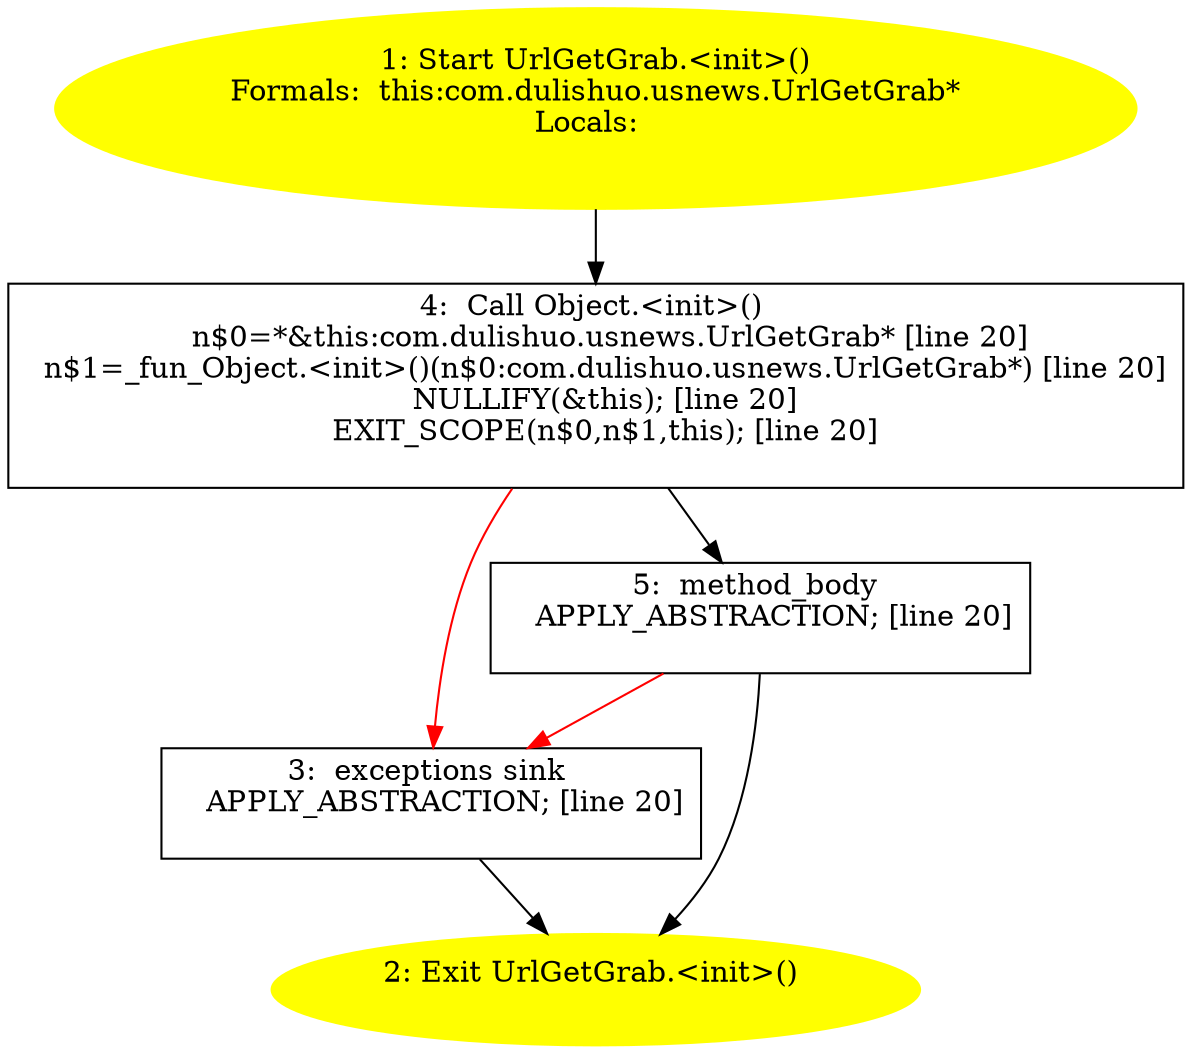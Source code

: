 /* @generated */
digraph cfg {
"com.dulishuo.usnews.UrlGetGrab.<init>().108326879fcefb691bc4e44fa502945e_1" [label="1: Start UrlGetGrab.<init>()\nFormals:  this:com.dulishuo.usnews.UrlGetGrab*\nLocals:  \n  " color=yellow style=filled]
	

	 "com.dulishuo.usnews.UrlGetGrab.<init>().108326879fcefb691bc4e44fa502945e_1" -> "com.dulishuo.usnews.UrlGetGrab.<init>().108326879fcefb691bc4e44fa502945e_4" ;
"com.dulishuo.usnews.UrlGetGrab.<init>().108326879fcefb691bc4e44fa502945e_2" [label="2: Exit UrlGetGrab.<init>() \n  " color=yellow style=filled]
	

"com.dulishuo.usnews.UrlGetGrab.<init>().108326879fcefb691bc4e44fa502945e_3" [label="3:  exceptions sink \n   APPLY_ABSTRACTION; [line 20]\n " shape="box"]
	

	 "com.dulishuo.usnews.UrlGetGrab.<init>().108326879fcefb691bc4e44fa502945e_3" -> "com.dulishuo.usnews.UrlGetGrab.<init>().108326879fcefb691bc4e44fa502945e_2" ;
"com.dulishuo.usnews.UrlGetGrab.<init>().108326879fcefb691bc4e44fa502945e_4" [label="4:  Call Object.<init>() \n   n$0=*&this:com.dulishuo.usnews.UrlGetGrab* [line 20]\n  n$1=_fun_Object.<init>()(n$0:com.dulishuo.usnews.UrlGetGrab*) [line 20]\n  NULLIFY(&this); [line 20]\n  EXIT_SCOPE(n$0,n$1,this); [line 20]\n " shape="box"]
	

	 "com.dulishuo.usnews.UrlGetGrab.<init>().108326879fcefb691bc4e44fa502945e_4" -> "com.dulishuo.usnews.UrlGetGrab.<init>().108326879fcefb691bc4e44fa502945e_5" ;
	 "com.dulishuo.usnews.UrlGetGrab.<init>().108326879fcefb691bc4e44fa502945e_4" -> "com.dulishuo.usnews.UrlGetGrab.<init>().108326879fcefb691bc4e44fa502945e_3" [color="red" ];
"com.dulishuo.usnews.UrlGetGrab.<init>().108326879fcefb691bc4e44fa502945e_5" [label="5:  method_body \n   APPLY_ABSTRACTION; [line 20]\n " shape="box"]
	

	 "com.dulishuo.usnews.UrlGetGrab.<init>().108326879fcefb691bc4e44fa502945e_5" -> "com.dulishuo.usnews.UrlGetGrab.<init>().108326879fcefb691bc4e44fa502945e_2" ;
	 "com.dulishuo.usnews.UrlGetGrab.<init>().108326879fcefb691bc4e44fa502945e_5" -> "com.dulishuo.usnews.UrlGetGrab.<init>().108326879fcefb691bc4e44fa502945e_3" [color="red" ];
}
